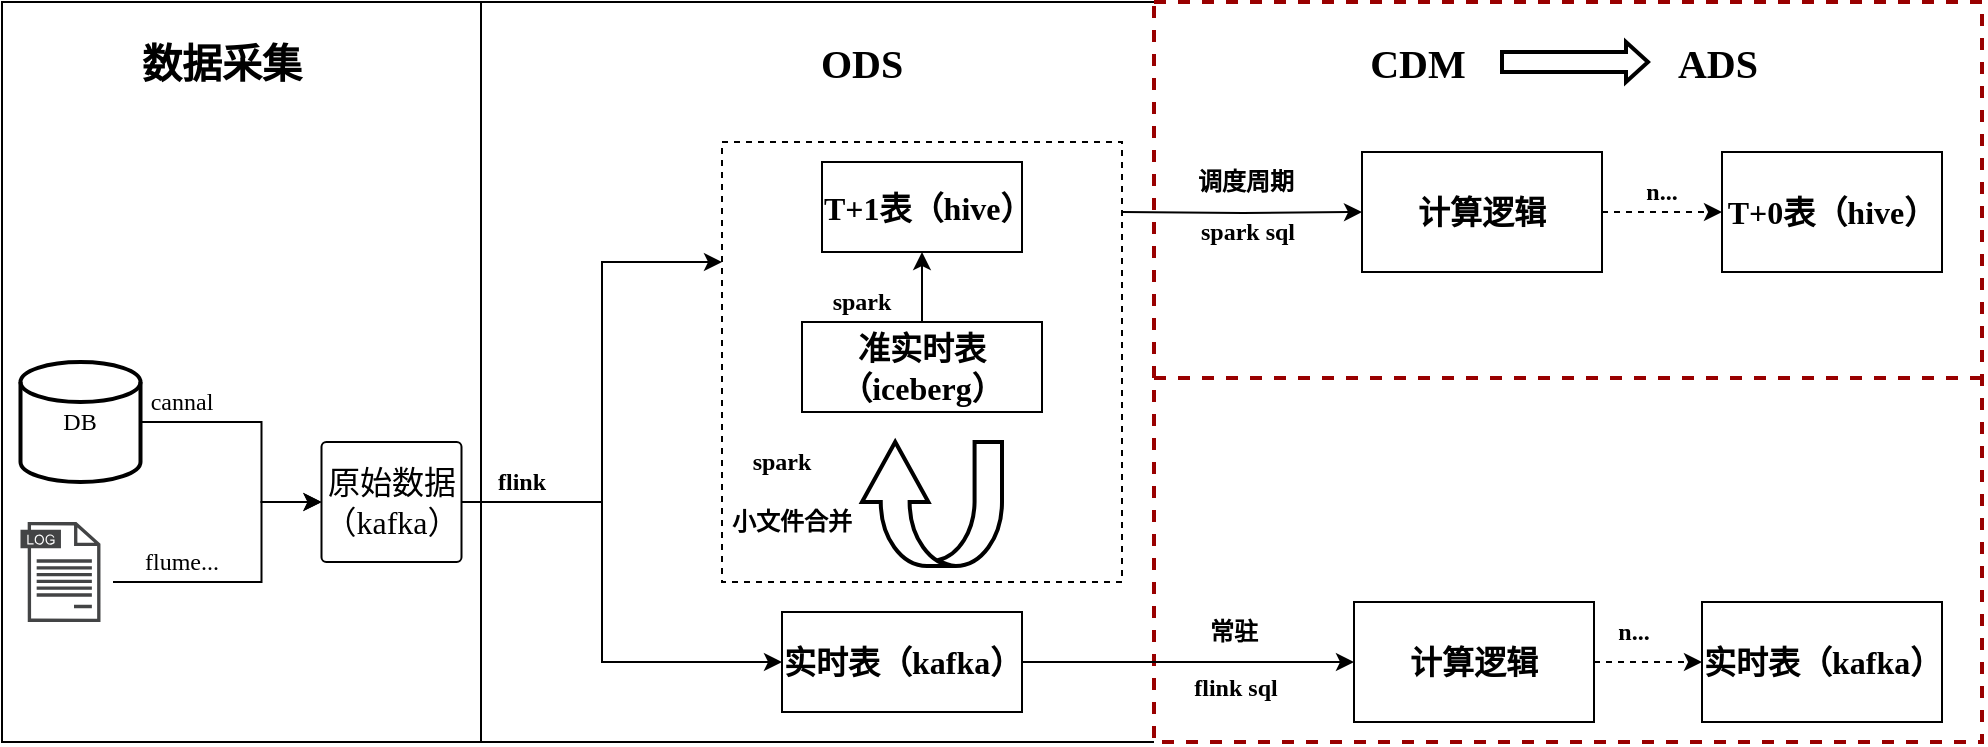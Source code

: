 <mxfile version="21.0.6" type="github">
  <diagram name="第 1 页" id="T3tAwt_vPYVnly3fnjv3">
    <mxGraphModel dx="1621" dy="515" grid="1" gridSize="10" guides="1" tooltips="1" connect="1" arrows="1" fold="1" page="1" pageScale="1" pageWidth="827" pageHeight="1169" math="0" shadow="0">
      <root>
        <mxCell id="0" />
        <mxCell id="1" parent="0" />
        <mxCell id="ZKqceegPxrlyIrNejlB7-1" value="" style="rounded=0;whiteSpace=wrap;html=1;fillColor=none;strokeColor=default;fontFamily=微软雅黑;" parent="1" diagramCategory="general" diagramName="Rectangle" vertex="1">
          <mxGeometry x="-420" y="220" width="239.5" height="370" as="geometry" />
        </mxCell>
        <mxCell id="f1Rn8pXJ9OwuXsxrikAa-1" value="" style="rounded=0;whiteSpace=wrap;html=1;fillColor=default;strokeColor=#990000;strokeWidth=2;dashed=1;fontFamily=微软雅黑;" parent="1" diagramCategory="general" diagramName="Rectangle" vertex="1">
          <mxGeometry x="156" y="220" width="414" height="370" as="geometry" />
        </mxCell>
        <mxCell id="f1Rn8pXJ9OwuXsxrikAa-3" style="edgeStyle=orthogonalEdgeStyle;rounded=0;orthogonalLoop=1;jettySize=auto;html=1;exitX=1;exitY=0.5;exitDx=0;exitDy=0;entryX=0;entryY=0.5;entryDx=0;entryDy=0;fontFamily=微软雅黑;" parent="1" target="f1Rn8pXJ9OwuXsxrikAa-24" edge="1">
          <mxGeometry relative="1" as="geometry">
            <mxPoint x="140" y="325" as="sourcePoint" />
          </mxGeometry>
        </mxCell>
        <mxCell id="f1Rn8pXJ9OwuXsxrikAa-7" style="edgeStyle=orthogonalEdgeStyle;rounded=0;orthogonalLoop=1;jettySize=auto;html=1;exitX=1;exitY=0.5;exitDx=0;exitDy=0;fontFamily=微软雅黑;" parent="1" source="f1Rn8pXJ9OwuXsxrikAa-15" target="G87PHVEnyd1MV2bbsa4x-1" edge="1">
          <mxGeometry relative="1" as="geometry">
            <mxPoint x="-150" y="430" as="sourcePoint" />
            <mxPoint x="-80" y="420" as="targetPoint" />
            <Array as="points">
              <mxPoint x="-120" y="470" />
              <mxPoint x="-120" y="350" />
            </Array>
          </mxGeometry>
        </mxCell>
        <mxCell id="f1Rn8pXJ9OwuXsxrikAa-8" style="edgeStyle=orthogonalEdgeStyle;rounded=0;orthogonalLoop=1;jettySize=auto;html=1;fontFamily=微软雅黑;entryX=0;entryY=0.5;entryDx=0;entryDy=0;" parent="1" source="f1Rn8pXJ9OwuXsxrikAa-15" target="G87PHVEnyd1MV2bbsa4x-9" edge="1">
          <mxGeometry relative="1" as="geometry">
            <mxPoint x="-150" y="430" as="sourcePoint" />
            <mxPoint x="-80.0" y="525" as="targetPoint" />
            <Array as="points">
              <mxPoint x="-120" y="470" />
            </Array>
          </mxGeometry>
        </mxCell>
        <mxCell id="f1Rn8pXJ9OwuXsxrikAa-11" style="edgeStyle=orthogonalEdgeStyle;rounded=0;orthogonalLoop=1;jettySize=auto;html=1;fontFamily=微软雅黑;" parent="1" source="f1Rn8pXJ9OwuXsxrikAa-12" target="f1Rn8pXJ9OwuXsxrikAa-15" edge="1">
          <mxGeometry relative="1" as="geometry">
            <Array as="points">
              <mxPoint x="-290.25" y="430" />
              <mxPoint x="-290.25" y="470" />
            </Array>
          </mxGeometry>
        </mxCell>
        <mxCell id="f1Rn8pXJ9OwuXsxrikAa-12" value="DB" style="shape=mxgraph.flowchart.database;whiteSpace=wrap;html=1;fillColor=#ffffff;strokeColor=#000000;strokeWidth=2;fontFamily=微软雅黑;" parent="1" diagramCategory="Flowchart" diagramName="Database" vertex="1">
          <mxGeometry x="-410.75" y="400" width="60" height="60" as="geometry" />
        </mxCell>
        <mxCell id="f1Rn8pXJ9OwuXsxrikAa-13" style="edgeStyle=orthogonalEdgeStyle;rounded=0;orthogonalLoop=1;jettySize=auto;html=1;exitX=0;exitY=0;exitDx=52.5;exitDy=30;exitPerimeter=0;entryX=0;entryY=0.5;entryDx=0;entryDy=0;fontFamily=微软雅黑;" parent="1" target="f1Rn8pXJ9OwuXsxrikAa-15" edge="1">
          <mxGeometry relative="1" as="geometry">
            <Array as="points">
              <mxPoint x="-290.25" y="510" />
              <mxPoint x="-290.25" y="470" />
            </Array>
            <mxPoint x="-364.5" y="510" as="sourcePoint" />
          </mxGeometry>
        </mxCell>
        <mxCell id="f1Rn8pXJ9OwuXsxrikAa-15" value="&lt;span style=&quot;font-size: 16px;&quot;&gt;原始数据（kafka）&lt;/span&gt;" style="rounded=1;whiteSpace=wrap;html=1;arcSize=4;fontFamily=微软雅黑;" parent="1" diagramCategory="general" diagramName="RoundedRectangle" vertex="1">
          <mxGeometry x="-260.25" y="440" width="70" height="60" as="geometry" />
        </mxCell>
        <mxCell id="f1Rn8pXJ9OwuXsxrikAa-16" value="cannal" style="text;html=1;strokeColor=none;fillColor=none;align=center;verticalAlign=middle;whiteSpace=wrap;rounded=0;fontFamily=微软雅黑;" parent="1" diagramCategory="general" diagramName="text" vertex="1">
          <mxGeometry x="-350.25" y="410" width="40" height="20" as="geometry" />
        </mxCell>
        <mxCell id="f1Rn8pXJ9OwuXsxrikAa-17" value="flume..." style="text;html=1;strokeColor=none;fillColor=none;align=center;verticalAlign=middle;whiteSpace=wrap;rounded=0;fontFamily=微软雅黑;" parent="1" diagramCategory="general" diagramName="text" vertex="1">
          <mxGeometry x="-350.25" y="490" width="40" height="20" as="geometry" />
        </mxCell>
        <mxCell id="f1Rn8pXJ9OwuXsxrikAa-18" value="&lt;b&gt;flink&lt;/b&gt;" style="text;html=1;strokeColor=none;fillColor=none;align=center;verticalAlign=middle;whiteSpace=wrap;rounded=0;fontFamily=微软雅黑;" parent="1" diagramCategory="general" diagramName="text" vertex="1">
          <mxGeometry x="-180.5" y="450" width="40" height="20" as="geometry" />
        </mxCell>
        <mxCell id="f1Rn8pXJ9OwuXsxrikAa-23" style="edgeStyle=orthogonalEdgeStyle;rounded=0;orthogonalLoop=1;jettySize=auto;html=1;exitX=1;exitY=0.5;exitDx=0;exitDy=0;fontSize=20;dashed=1;fontFamily=微软雅黑;" parent="1" source="f1Rn8pXJ9OwuXsxrikAa-24" target="f1Rn8pXJ9OwuXsxrikAa-33" edge="1">
          <mxGeometry relative="1" as="geometry" />
        </mxCell>
        <mxCell id="f1Rn8pXJ9OwuXsxrikAa-24" value="&lt;font style=&quot;font-size: 16px;&quot;&gt;计算逻辑&lt;/font&gt;" style="rounded=0;whiteSpace=wrap;html=1;fontStyle=1;fontFamily=微软雅黑;" parent="1" diagramCategory="general" diagramName="Rectangle" vertex="1">
          <mxGeometry x="260" y="295" width="120" height="60" as="geometry" />
        </mxCell>
        <mxCell id="f1Rn8pXJ9OwuXsxrikAa-25" value="&lt;b&gt;调度周期&lt;/b&gt;" style="text;html=1;strokeColor=none;fillColor=none;align=center;verticalAlign=middle;whiteSpace=wrap;rounded=0;fontFamily=微软雅黑;" parent="1" diagramCategory="general" diagramName="text" vertex="1">
          <mxGeometry x="172" y="300" width="60" height="20" as="geometry" />
        </mxCell>
        <mxCell id="f1Rn8pXJ9OwuXsxrikAa-27" value="ODS" style="text;html=1;strokeColor=none;fillColor=none;align=center;verticalAlign=middle;whiteSpace=wrap;rounded=0;fontStyle=1;fontSize=20;fontFamily=微软雅黑;" parent="1" diagramCategory="general" diagramName="text" vertex="1">
          <mxGeometry x="-40" y="240" width="100" height="20" as="geometry" />
        </mxCell>
        <mxCell id="f1Rn8pXJ9OwuXsxrikAa-28" style="edgeStyle=orthogonalEdgeStyle;rounded=0;orthogonalLoop=1;jettySize=auto;html=1;exitX=1;exitY=0.5;exitDx=0;exitDy=0;fontSize=20;dashed=1;fontFamily=微软雅黑;" parent="1" source="f1Rn8pXJ9OwuXsxrikAa-29" target="f1Rn8pXJ9OwuXsxrikAa-32" edge="1">
          <mxGeometry relative="1" as="geometry" />
        </mxCell>
        <mxCell id="f1Rn8pXJ9OwuXsxrikAa-29" value="&lt;span style=&quot;font-size: 16px;&quot;&gt;计算逻辑&lt;/span&gt;" style="rounded=0;whiteSpace=wrap;html=1;fontStyle=1;fontFamily=微软雅黑;" parent="1" diagramCategory="general" diagramName="Rectangle" vertex="1">
          <mxGeometry x="256" y="520" width="120" height="60" as="geometry" />
        </mxCell>
        <mxCell id="f1Rn8pXJ9OwuXsxrikAa-30" value="&lt;b&gt;常驻&lt;/b&gt;" style="text;html=1;strokeColor=none;fillColor=none;align=center;verticalAlign=middle;whiteSpace=wrap;rounded=0;fontFamily=微软雅黑;" parent="1" diagramCategory="general" diagramName="text" vertex="1">
          <mxGeometry x="156" y="525" width="80" height="20" as="geometry" />
        </mxCell>
        <mxCell id="f1Rn8pXJ9OwuXsxrikAa-31" value="CDM" style="text;html=1;strokeColor=none;fillColor=none;align=center;verticalAlign=middle;whiteSpace=wrap;rounded=0;fontStyle=1;fontSize=20;fontFamily=微软雅黑;" parent="1" diagramCategory="general" diagramName="text" vertex="1">
          <mxGeometry x="220" y="240" width="136" height="20" as="geometry" />
        </mxCell>
        <mxCell id="f1Rn8pXJ9OwuXsxrikAa-32" value="&lt;span style=&quot;font-size: 16px;&quot;&gt;实时表（kafka）&lt;/span&gt;" style="rounded=0;whiteSpace=wrap;html=1;fontStyle=1;fontFamily=微软雅黑;" parent="1" diagramCategory="general" diagramName="Rectangle" vertex="1">
          <mxGeometry x="430" y="520" width="120" height="60" as="geometry" />
        </mxCell>
        <mxCell id="f1Rn8pXJ9OwuXsxrikAa-33" value="&lt;font style=&quot;font-size: 16px;&quot;&gt;T+0表（hive）&lt;/font&gt;" style="rounded=0;whiteSpace=wrap;html=1;fontStyle=1;fontFamily=微软雅黑;" parent="1" diagramCategory="general" diagramName="Rectangle" vertex="1">
          <mxGeometry x="440" y="295" width="110" height="60" as="geometry" />
        </mxCell>
        <mxCell id="f1Rn8pXJ9OwuXsxrikAa-34" value="n..." style="text;html=1;strokeColor=none;fillColor=none;align=center;verticalAlign=middle;whiteSpace=wrap;rounded=0;fontStyle=1;fontFamily=微软雅黑;" parent="1" diagramCategory="general" diagramName="text" vertex="1">
          <mxGeometry x="376" y="525" width="40" height="20" as="geometry" />
        </mxCell>
        <mxCell id="f1Rn8pXJ9OwuXsxrikAa-36" value="n..." style="text;html=1;strokeColor=none;fillColor=none;align=center;verticalAlign=middle;whiteSpace=wrap;rounded=0;fontStyle=1;fontFamily=微软雅黑;" parent="1" diagramCategory="general" diagramName="text" vertex="1">
          <mxGeometry x="390" y="305" width="40" height="20" as="geometry" />
        </mxCell>
        <mxCell id="f1Rn8pXJ9OwuXsxrikAa-38" value="" style="verticalLabelPosition=bottom;verticalAlign=top;html=1;strokeWidth=2;shape=mxgraph.arrows2.arrow;dy=0.5;dx=11;notch=0;fontFamily=微软雅黑;" parent="1" vertex="1">
          <mxGeometry x="330" y="240" width="73" height="20" as="geometry" />
        </mxCell>
        <mxCell id="f1Rn8pXJ9OwuXsxrikAa-39" value="ADS" style="text;html=1;strokeColor=none;fillColor=none;align=center;verticalAlign=middle;whiteSpace=wrap;rounded=0;fontStyle=1;fontSize=20;fontFamily=微软雅黑;" parent="1" diagramCategory="general" diagramName="text" vertex="1">
          <mxGeometry x="370" y="240" width="136" height="20" as="geometry" />
        </mxCell>
        <mxCell id="f1Rn8pXJ9OwuXsxrikAa-40" value="" style="sketch=0;pointerEvents=1;shadow=0;dashed=0;html=1;strokeColor=none;fillColor=#434445;aspect=fixed;labelPosition=center;verticalLabelPosition=bottom;verticalAlign=top;align=center;outlineConnect=0;shape=mxgraph.vvd.log_files;fontFamily=微软雅黑;" parent="1" vertex="1">
          <mxGeometry x="-410.75" y="480" width="40" height="50" as="geometry" />
        </mxCell>
        <mxCell id="f1Rn8pXJ9OwuXsxrikAa-41" value="&lt;b&gt;flink sql&lt;/b&gt;" style="text;html=1;strokeColor=none;fillColor=none;align=center;verticalAlign=middle;whiteSpace=wrap;rounded=0;fontFamily=微软雅黑;" parent="1" diagramCategory="general" diagramName="text" vertex="1">
          <mxGeometry x="172" y="553" width="50" height="20" as="geometry" />
        </mxCell>
        <mxCell id="f1Rn8pXJ9OwuXsxrikAa-46" value="&lt;b&gt;spark sql&lt;/b&gt;" style="text;html=1;strokeColor=none;fillColor=none;align=center;verticalAlign=middle;whiteSpace=wrap;rounded=0;fontFamily=微软雅黑;" parent="1" diagramCategory="general" diagramName="text" vertex="1">
          <mxGeometry x="163" y="325" width="80" height="20" as="geometry" />
        </mxCell>
        <mxCell id="ZKqceegPxrlyIrNejlB7-2" value="数据采集" style="text;html=1;strokeColor=none;fillColor=none;align=center;verticalAlign=middle;whiteSpace=wrap;rounded=0;fontStyle=1;fontSize=20;fontFamily=微软雅黑;" parent="1" diagramCategory="general" diagramName="text" vertex="1">
          <mxGeometry x="-360.25" y="240" width="100" height="20" as="geometry" />
        </mxCell>
        <mxCell id="ZKqceegPxrlyIrNejlB7-4" value="" style="endArrow=none;html=1;rounded=0;sketch=0;strokeColor=#000000;strokeWidth=1;fontFamily=微软雅黑;fontSize=14;exitX=1;exitY=1;exitDx=0;exitDy=0;entryX=0;entryY=1;entryDx=0;entryDy=0;" parent="1" source="ZKqceegPxrlyIrNejlB7-1" target="f1Rn8pXJ9OwuXsxrikAa-1" edge="1">
          <mxGeometry width="50" height="50" relative="1" as="geometry">
            <mxPoint x="-160" y="780" as="sourcePoint" />
            <mxPoint x="200" y="700" as="targetPoint" />
          </mxGeometry>
        </mxCell>
        <mxCell id="ZKqceegPxrlyIrNejlB7-5" value="" style="endArrow=none;html=1;rounded=0;sketch=0;strokeColor=#000000;strokeWidth=1;fontFamily=微软雅黑;fontSize=14;exitX=1;exitY=1;exitDx=0;exitDy=0;entryX=0;entryY=0;entryDx=0;entryDy=0;" parent="1" edge="1" target="f1Rn8pXJ9OwuXsxrikAa-1">
          <mxGeometry width="50" height="50" relative="1" as="geometry">
            <mxPoint x="-180.5" y="220" as="sourcePoint" />
            <mxPoint x="150" y="220" as="targetPoint" />
          </mxGeometry>
        </mxCell>
        <mxCell id="G87PHVEnyd1MV2bbsa4x-1" value="" style="rounded=0;whiteSpace=wrap;html=1;dashed=1;fillColor=default;strokeColor=default;fontFamily=微软雅黑;" parent="1" diagramCategory="general" diagramName="Rectangle" vertex="1">
          <mxGeometry x="-60" y="290" width="200" height="220" as="geometry" />
        </mxCell>
        <mxCell id="G87PHVEnyd1MV2bbsa4x-12" style="edgeStyle=orthogonalEdgeStyle;rounded=0;orthogonalLoop=1;jettySize=auto;html=1;exitX=0.5;exitY=0;exitDx=0;exitDy=0;fontFamily=微软雅黑;" parent="1" source="G87PHVEnyd1MV2bbsa4x-3" target="G87PHVEnyd1MV2bbsa4x-10" edge="1">
          <mxGeometry relative="1" as="geometry" />
        </mxCell>
        <mxCell id="G87PHVEnyd1MV2bbsa4x-3" value="&lt;span style=&quot;font-size: 16px;&quot;&gt;准实时表（iceberg）&lt;/span&gt;" style="rounded=0;whiteSpace=wrap;html=1;fontStyle=1;fontFamily=微软雅黑;" parent="1" diagramCategory="general" diagramName="Rectangle" vertex="1">
          <mxGeometry x="-20" y="380" width="120" height="45" as="geometry" />
        </mxCell>
        <mxCell id="G87PHVEnyd1MV2bbsa4x-4" value="" style="shape=mxgraph.arrows.u_turn_up_arrow;whiteSpace=wrap;html=1;fillColor=#ffffff;strokeColor=#000000;strokeWidth=2;fontFamily=微软雅黑;" parent="1" diagramCategory="arrow" diagramName="UTurnUpArrow" vertex="1">
          <mxGeometry x="10" y="440" width="70" height="62" as="geometry" />
        </mxCell>
        <mxCell id="G87PHVEnyd1MV2bbsa4x-5" value="&lt;b&gt;spark&lt;/b&gt;" style="text;html=1;strokeColor=none;fillColor=none;align=center;verticalAlign=middle;whiteSpace=wrap;rounded=0;fontFamily=微软雅黑;" parent="1" diagramCategory="general" diagramName="text" vertex="1">
          <mxGeometry x="-50" y="440" width="40" height="20" as="geometry" />
        </mxCell>
        <mxCell id="G87PHVEnyd1MV2bbsa4x-7" value="&lt;b&gt;spark&lt;/b&gt;" style="text;html=1;strokeColor=none;fillColor=none;align=center;verticalAlign=middle;whiteSpace=wrap;rounded=0;fontFamily=微软雅黑;" parent="1" diagramCategory="general" diagramName="text" vertex="1">
          <mxGeometry x="-10" y="360" width="40" height="20" as="geometry" />
        </mxCell>
        <mxCell id="G87PHVEnyd1MV2bbsa4x-8" value="&lt;b&gt;小文件合并&lt;/b&gt;" style="text;html=1;strokeColor=none;fillColor=none;align=center;verticalAlign=middle;whiteSpace=wrap;rounded=0;fontFamily=微软雅黑;" parent="1" diagramCategory="general" diagramName="text" vertex="1">
          <mxGeometry x="-60" y="470" width="70" height="20" as="geometry" />
        </mxCell>
        <mxCell id="G87PHVEnyd1MV2bbsa4x-16" style="edgeStyle=orthogonalEdgeStyle;rounded=0;orthogonalLoop=1;jettySize=auto;html=1;exitX=1;exitY=0.5;exitDx=0;exitDy=0;entryX=0;entryY=0.5;entryDx=0;entryDy=0;fontFamily=微软雅黑;" parent="1" source="G87PHVEnyd1MV2bbsa4x-9" target="f1Rn8pXJ9OwuXsxrikAa-29" edge="1">
          <mxGeometry relative="1" as="geometry" />
        </mxCell>
        <mxCell id="G87PHVEnyd1MV2bbsa4x-9" value="&lt;span style=&quot;font-size: 16px;&quot;&gt;实时表（kafka）&lt;/span&gt;" style="rounded=0;whiteSpace=wrap;html=1;fontStyle=1;fontFamily=微软雅黑;" parent="1" diagramCategory="general" diagramName="Rectangle" vertex="1">
          <mxGeometry x="-30" y="525" width="120" height="50" as="geometry" />
        </mxCell>
        <mxCell id="G87PHVEnyd1MV2bbsa4x-10" value="&lt;span style=&quot;font-size: 16px;&quot;&gt;T+1表（hive）&lt;/span&gt;" style="rounded=0;whiteSpace=wrap;html=1;fontStyle=1;fontFamily=微软雅黑;" parent="1" diagramCategory="general" diagramName="Rectangle" vertex="1">
          <mxGeometry x="-10" y="300" width="100" height="45" as="geometry" />
        </mxCell>
        <mxCell id="G87PHVEnyd1MV2bbsa4x-24" value="" style="endArrow=none;html=1;rounded=0;entryX=1;entryY=0.5;entryDx=0;entryDy=0;exitX=0;exitY=0.5;exitDx=0;exitDy=0;strokeWidth=2;strokeColor=#990000;dashed=1;fontFamily=微软雅黑;" parent="1" edge="1">
          <mxGeometry width="50" height="50" relative="1" as="geometry">
            <mxPoint x="156" y="408" as="sourcePoint" />
            <mxPoint x="570" y="408" as="targetPoint" />
          </mxGeometry>
        </mxCell>
      </root>
    </mxGraphModel>
  </diagram>
</mxfile>
